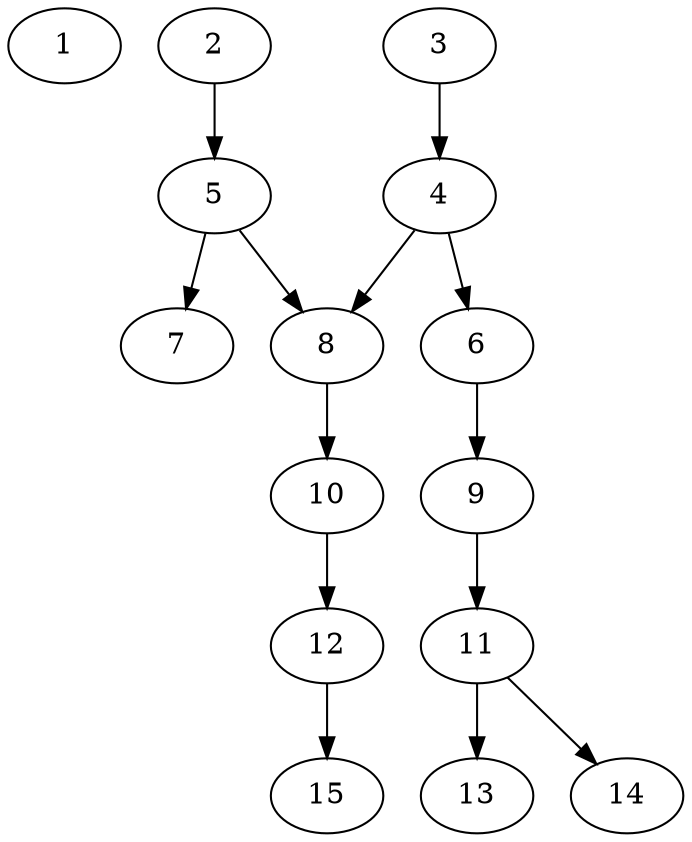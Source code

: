 // DAG automatically generated by daggen at Thu Oct  3 13:59:26 2019
// ./daggen --dot -n 15 --ccr 0.5 --fat 0.5 --regular 0.9 --density 0.6 --mindata 5242880 --maxdata 52428800 
digraph G {
  1 [size="94756864", alpha="0.07", expect_size="47378432"] 
  2 [size="13944832", alpha="0.07", expect_size="6972416"] 
  2 -> 5 [size ="6972416"]
  3 [size="99229696", alpha="0.15", expect_size="49614848"] 
  3 -> 4 [size ="49614848"]
  4 [size="97634304", alpha="0.20", expect_size="48817152"] 
  4 -> 6 [size ="48817152"]
  4 -> 8 [size ="48817152"]
  5 [size="99946496", alpha="0.01", expect_size="49973248"] 
  5 -> 7 [size ="49973248"]
  5 -> 8 [size ="49973248"]
  6 [size="99973120", alpha="0.07", expect_size="49986560"] 
  6 -> 9 [size ="49986560"]
  7 [size="50982912", alpha="0.08", expect_size="25491456"] 
  8 [size="97163264", alpha="0.19", expect_size="48581632"] 
  8 -> 10 [size ="48581632"]
  9 [size="73220096", alpha="0.03", expect_size="36610048"] 
  9 -> 11 [size ="36610048"]
  10 [size="35301376", alpha="0.10", expect_size="17650688"] 
  10 -> 12 [size ="17650688"]
  11 [size="18677760", alpha="0.11", expect_size="9338880"] 
  11 -> 13 [size ="9338880"]
  11 -> 14 [size ="9338880"]
  12 [size="51163136", alpha="0.01", expect_size="25581568"] 
  12 -> 15 [size ="25581568"]
  13 [size="86265856", alpha="0.02", expect_size="43132928"] 
  14 [size="60366848", alpha="0.13", expect_size="30183424"] 
  15 [size="58562560", alpha="0.17", expect_size="29281280"] 
}
